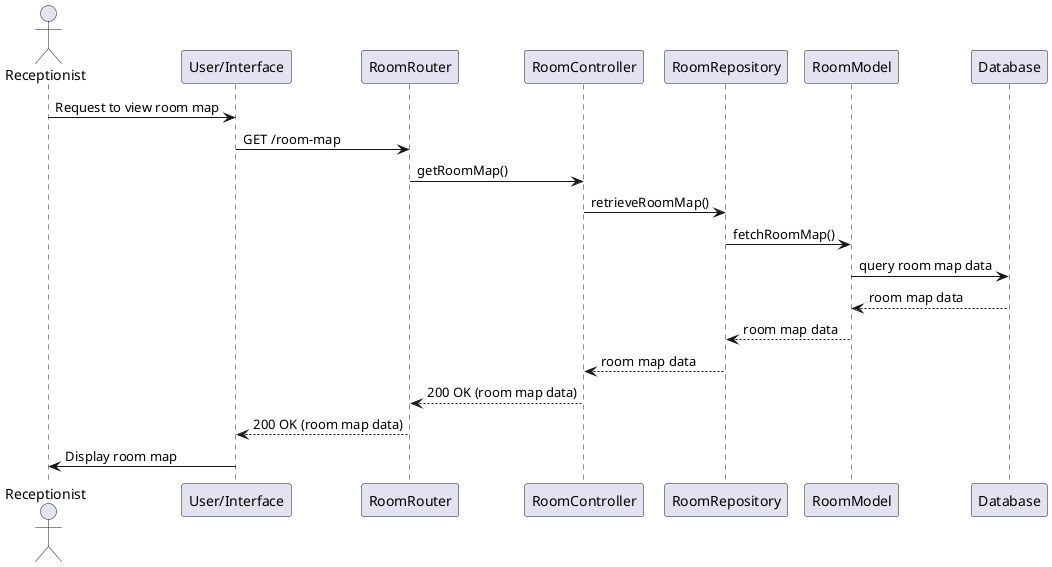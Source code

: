 @startuml
actor Receptionist
participant "User/Interface" as UI
participant "RoomRouter" as Router
participant "RoomController" as Controller
participant "RoomRepository" as Repository
participant "RoomModel" as RoomModel
participant "Database" as DB

Receptionist -> UI: Request to view room map
UI -> Router: GET /room-map
Router -> Controller: getRoomMap()
Controller -> Repository: retrieveRoomMap()

Repository -> RoomModel: fetchRoomMap()
RoomModel -> DB: query room map data
DB --> RoomModel: room map data
RoomModel --> Repository: room map data
Repository --> Controller: room map data
Controller --> Router: 200 OK (room map data)
Router --> UI: 200 OK (room map data)
UI -> Receptionist: Display room map
@enduml
